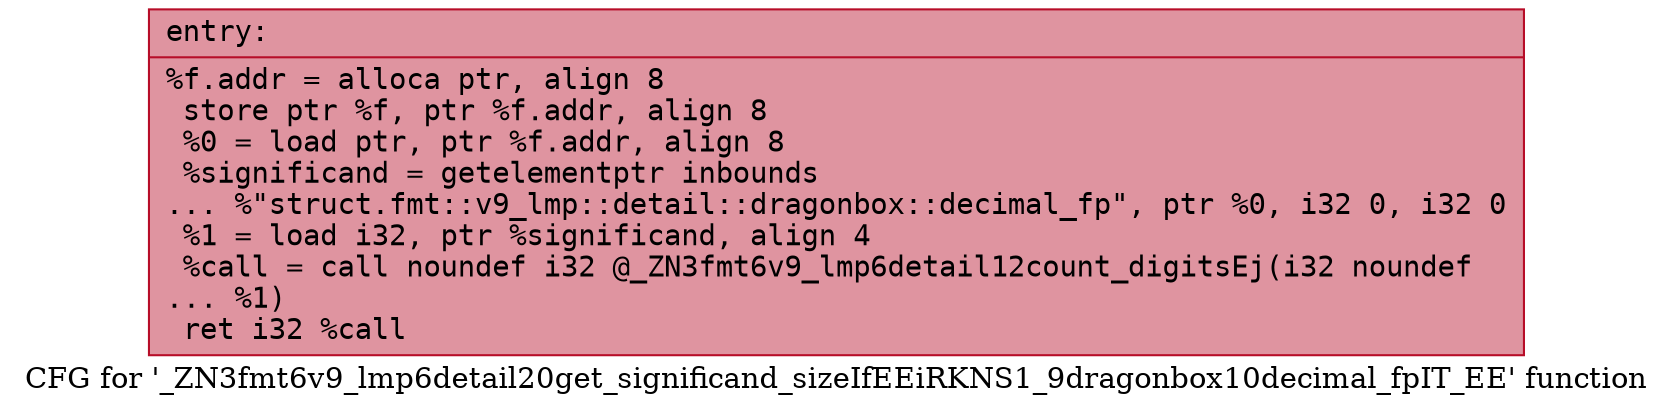 digraph "CFG for '_ZN3fmt6v9_lmp6detail20get_significand_sizeIfEEiRKNS1_9dragonbox10decimal_fpIT_EE' function" {
	label="CFG for '_ZN3fmt6v9_lmp6detail20get_significand_sizeIfEEiRKNS1_9dragonbox10decimal_fpIT_EE' function";

	Node0x55fec3206e20 [shape=record,color="#b70d28ff", style=filled, fillcolor="#b70d2870" fontname="Courier",label="{entry:\l|  %f.addr = alloca ptr, align 8\l  store ptr %f, ptr %f.addr, align 8\l  %0 = load ptr, ptr %f.addr, align 8\l  %significand = getelementptr inbounds\l... %\"struct.fmt::v9_lmp::detail::dragonbox::decimal_fp\", ptr %0, i32 0, i32 0\l  %1 = load i32, ptr %significand, align 4\l  %call = call noundef i32 @_ZN3fmt6v9_lmp6detail12count_digitsEj(i32 noundef\l... %1)\l  ret i32 %call\l}"];
}
